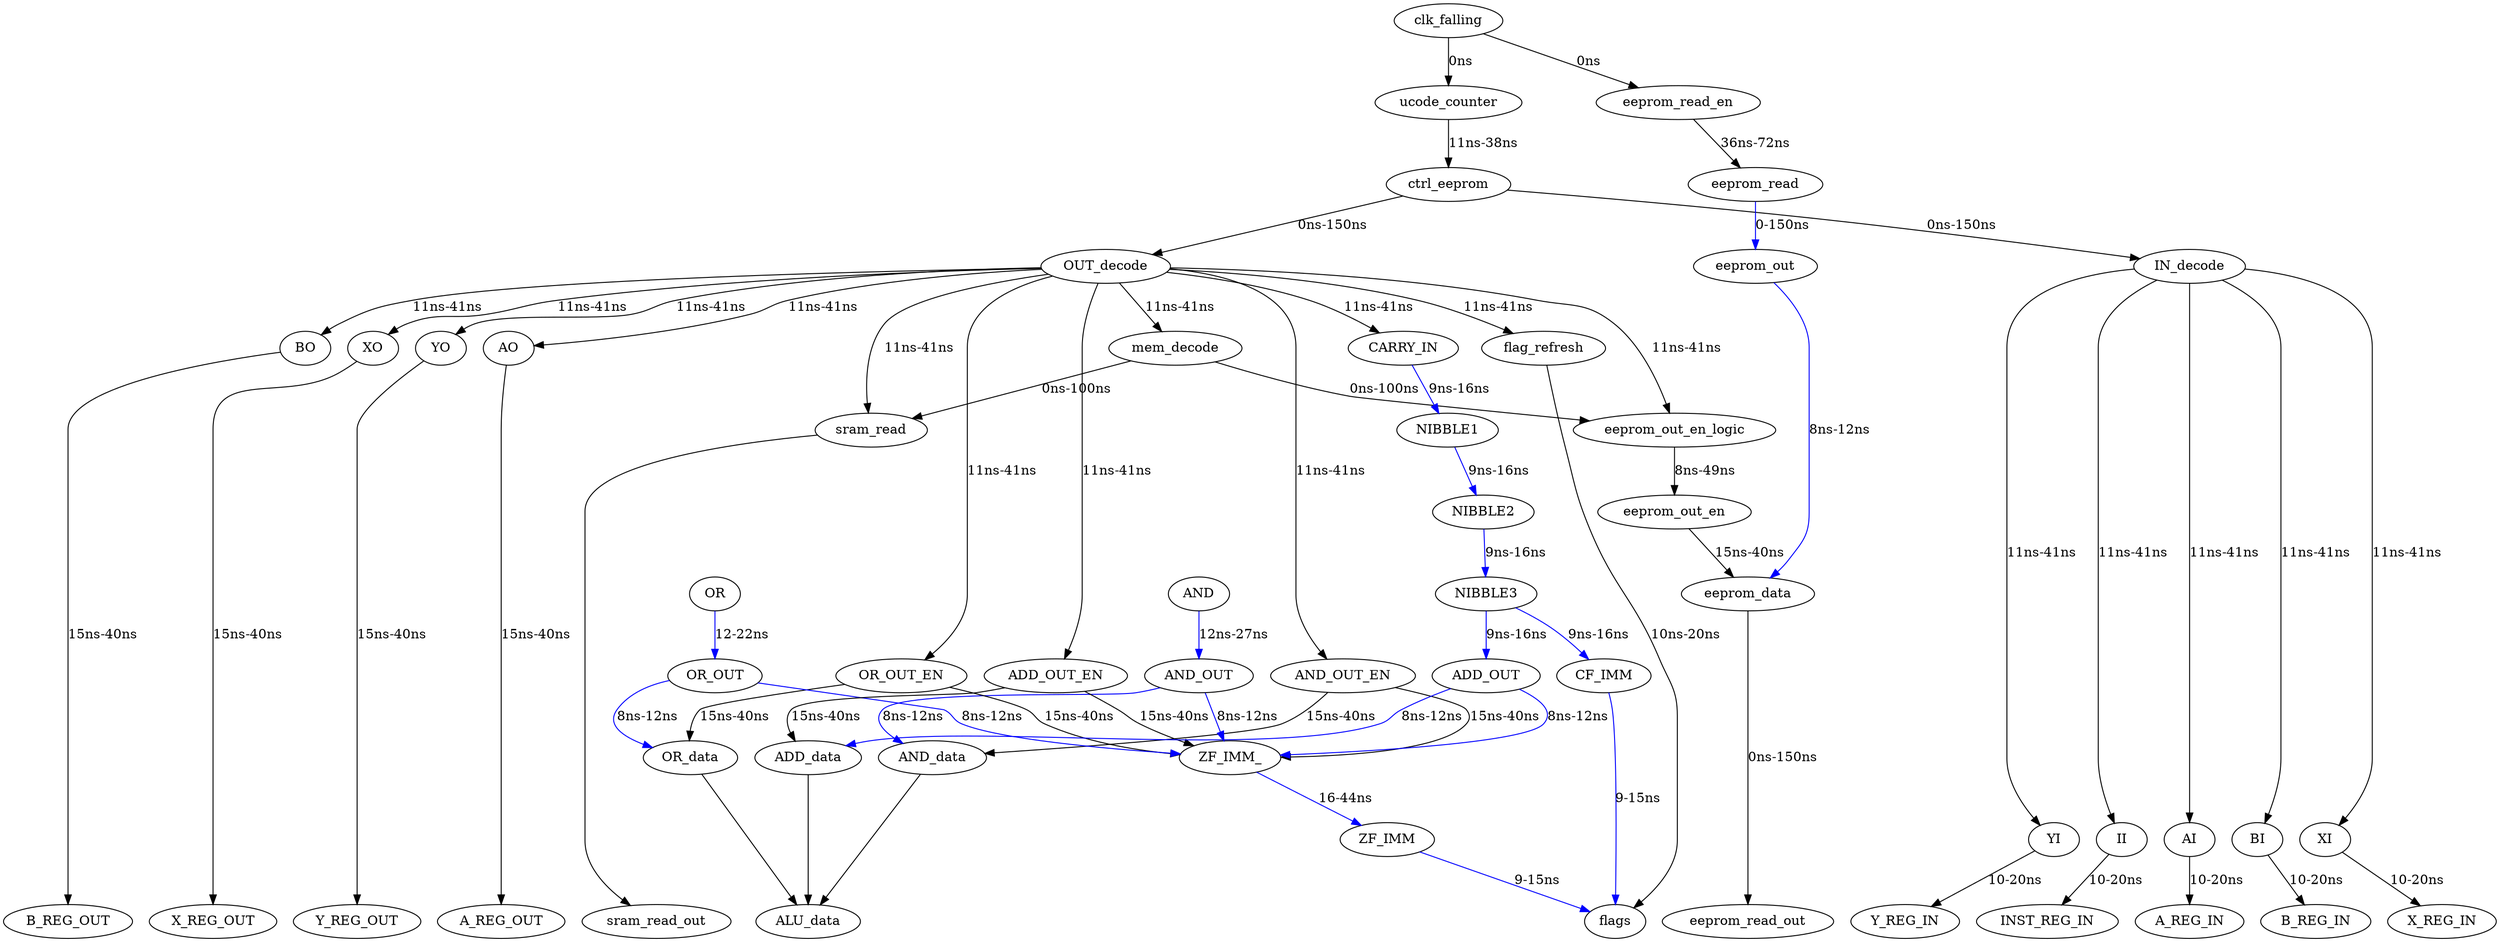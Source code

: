 digraph falling_edge {
    rankdir = TB;
    clk_falling -> ucode_counter [label="0ns", weight=3];
    ucode_counter -> ctrl_eeprom [label="11ns-38ns", weight=3];
    ctrl_eeprom -> OUT_decode [label="0ns-150ns", weight=2];
    ctrl_eeprom -> IN_decode [label="0ns-150ns"];
    
    OUT_decode -> sram_read [label="11ns-41ns"];
    OUT_decode -> eeprom_out_en_logic [label="11ns-41ns"];
    OUT_decode -> mem_decode [label="11ns-41ns"];
    OUT_decode -> flag_refresh [label="11ns-41ns"];
    flag_refresh -> flags [label="10ns-20ns"];

    


    # ALU
    OUT_decode -> AND_OUT_EN [label="11ns-41ns"];
    AND -> AND_OUT [label="12ns-27ns" color="blue"];
    AND_OUT_EN -> ZF_IMM_ [label="15ns-40ns"];
    AND_OUT -> ZF_IMM_ [label="8ns-12ns" color="blue"];
    AND_OUT_EN -> AND_data [label="15ns-40ns"];
    AND_OUT -> AND_data [label="8ns-12ns" color="blue"];
    AND_data -> ALU_data

    OUT_decode -> OR_OUT_EN [label="11ns-41ns"];
    OR -> OR_OUT [label="12-22ns" color="blue"];
    OR_OUT_EN -> ZF_IMM_ [label="15ns-40ns"];
    OR_OUT -> ZF_IMM_ [label="8ns-12ns" color="blue"];
    OR_OUT_EN -> OR_data [label="15ns-40ns"];
    OR_OUT -> OR_data [label="8ns-12ns" color="blue"];
    OR_data -> ALU_data

    OUT_decode -> ADD_OUT_EN [label="11ns-41ns"];
    OUT_decode -> CARRY_IN [label="11ns-41ns"];
    CARRY_IN -> NIBBLE1 [label="9ns-16ns" color="blue"];    
    NIBBLE1 -> NIBBLE2 [label="9ns-16ns" color="blue"];
    NIBBLE2 -> NIBBLE3 [label="9ns-16ns" color="blue"];
    NIBBLE3 -> ADD_OUT [label="9ns-16ns" color="blue"];
    ADD_OUT_EN -> ZF_IMM_ [label="15ns-40ns"];
    ADD_OUT -> ZF_IMM_ [label="8ns-12ns" color="blue"];
    ADD_OUT_EN -> ADD_data [label="15ns-40ns"];
    ADD_OUT -> ADD_data [label="8ns-12ns" color="blue"];
    ADD_data -> ALU_data
    NIBBLE3 -> CF_IMM [label="9ns-16ns" color="blue"];
    
    CF_IMM -> flags [label="9-15ns" color="blue"];

    ZF_IMM_ -> ZF_IMM [label="16-44ns" color="blue"];
    ZF_IMM -> flags [label="9-15ns" color="blue"];

    # regs out
    OUT_decode -> XO [label="11ns-41ns"];
    XO -> X_REG_OUT [label="15ns-40ns"];
    OUT_decode -> YO [label="11ns-41ns"];
    YO -> Y_REG_OUT [label="15ns-40ns"];
    OUT_decode -> AO [label="11ns-41ns"];
    AO -> A_REG_OUT [label="15ns-40ns"];
    OUT_decode -> BO [label="11ns-41ns"];
    BO -> B_REG_OUT [label="15ns-40ns"];
    
    # regs in
    IN_decode -> II [label="11ns-41ns", weight=2];
    II-> INST_REG_IN [label="10-20ns", weight=3];
    IN_decode -> AI [label="11ns-41ns", weight=2];
    AI-> A_REG_IN [label="10-20ns", weight=3];
    IN_decode -> BI [label="11ns-41ns", weight=2];
    BI-> B_REG_IN [label="10-20ns", weight=3];
    IN_decode -> XI [label="11ns-41ns", weight=2];
    XI-> X_REG_IN [label="10-20ns", weight=3];
    IN_decode -> YI [label="11ns-41ns", weight=2];
    YI-> Y_REG_IN [label="10-20ns", weight=3];

    sram_read -> sram_read_out;

    clk_falling -> eeprom_read_en [label="0ns"];
    eeprom_read_en -> eeprom_read [label="36ns-72ns"];
    eeprom_read -> eeprom_out [label="0-150ns" color="blue", weight=2];
    eeprom_out -> eeprom_data [label="8ns-12ns" color="blue", weight=1];
    eeprom_out_en_logic -> eeprom_out_en [label="8ns-49ns", weight=2];
    eeprom_out_en -> eeprom_data [label="15ns-40ns"];
    eeprom_data -> eeprom_read_out [label="0ns-150ns", weight=1];

    mem_decode -> sram_read [label="0ns-100ns"];
    mem_decode -> eeprom_out_en_logic [label="0ns-100ns"];

    // subgraph cluster_OR { OR_OUT; OR_OUT_EN };
    // subgraph cluster_AND { AND_OUT; AND_OUT_EN };
    // subgraph cluster_ADD { ADD_OUT; ADD_OUT_EN };
    // subgraph cluster_ep { eeprom_out; eeprom_out_en };
    subgraph cluster_outs { AO; BO; XO; YO; penwidth=0 };
    subgraph cluster_ins { AI; BI; XI; YI; II; penwidth=0};

    { rank=same; ALU_data; sram_read_out; eeprom_read_out; flags; INST_REG_IN; A_REG_OUT; B_REG_OUT; X_REG_OUT; Y_REG_OUT; A_REG_IN; B_REG_IN; X_REG_IN; Y_REG_IN};
    #{ rank=same; clk_falling; AND; OR; };
    { rank=same; OUT_decode; IN_decode; };




}